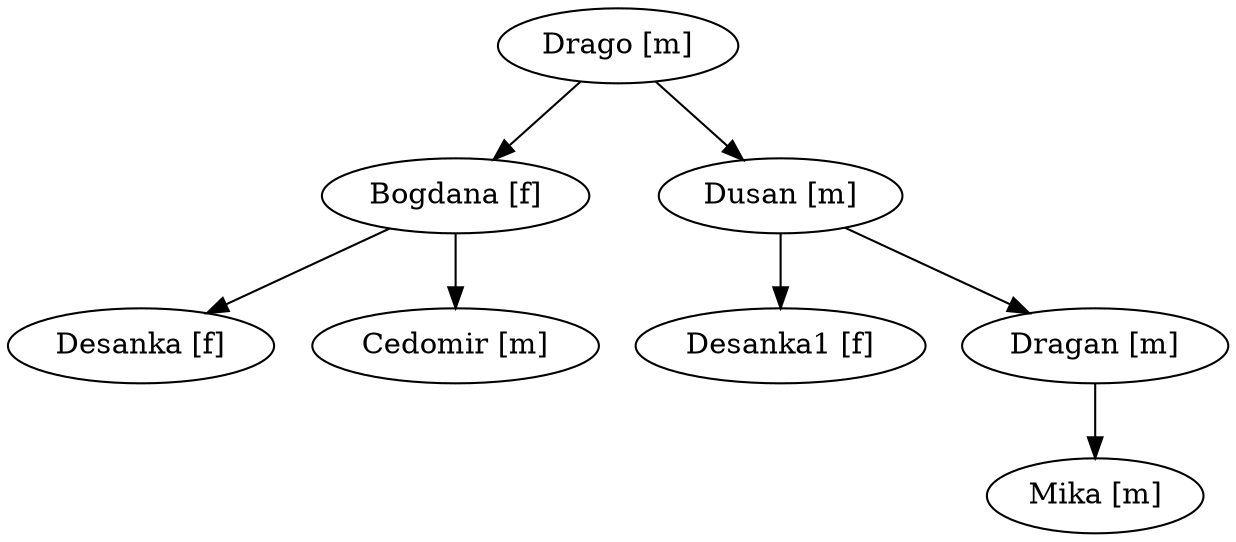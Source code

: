 digraph FamilyTree
{
  "Bogdana [f]" -> "Desanka [f]";
  "Bogdana [f]" -> "Cedomir [m]";
  "Cedomir [m]";
  "Desanka [f]";
  "Desanka1 [f]";
  "Dragan [m]" -> "Mika [m]";
  "Drago [m]" -> "Bogdana [f]";
  "Drago [m]" -> "Dusan [m]";
  "Dusan [m]" -> "Desanka1 [f]";
  "Dusan [m]" -> "Dragan [m]";
  "Mika [m]";
}
